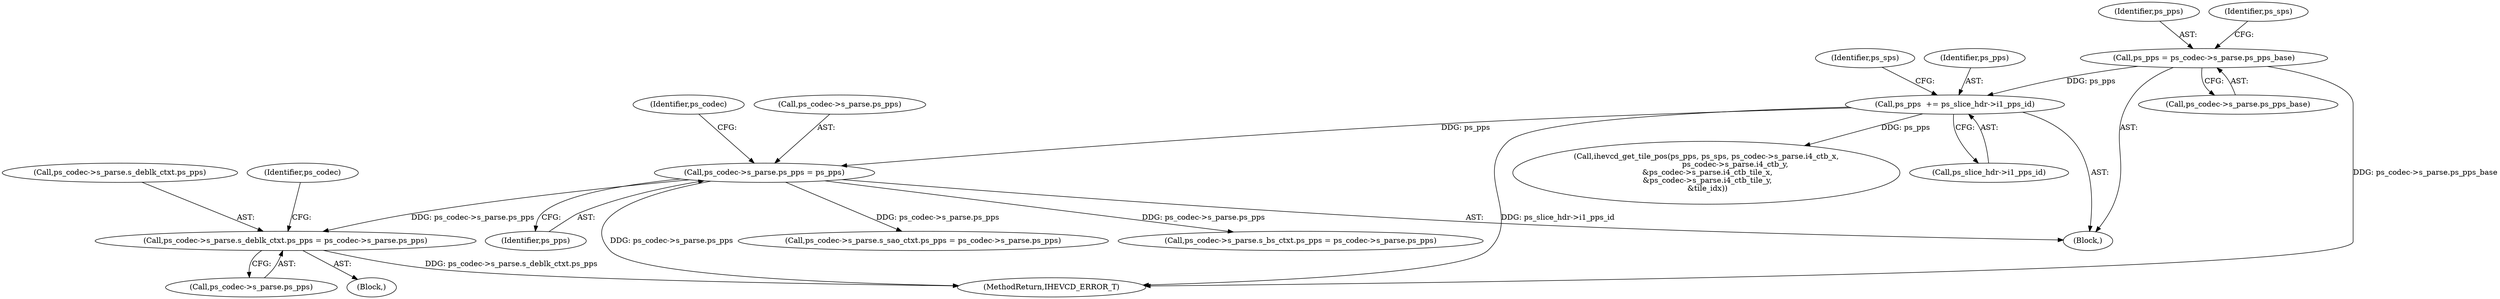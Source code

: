 digraph "0_Android_bcfc7124f6ef9f1ec128fb2e90de774a5b33d199_0@pointer" {
"1004948" [label="(Call,ps_codec->s_parse.s_deblk_ctxt.ps_pps = ps_codec->s_parse.ps_pps)"];
"1000332" [label="(Call,ps_codec->s_parse.ps_pps = ps_pps)"];
"1000246" [label="(Call,ps_pps  += ps_slice_hdr->i1_pps_id)"];
"1000221" [label="(Call,ps_pps = ps_codec->s_parse.ps_pps_base)"];
"1005079" [label="(MethodReturn,IHEVCD_ERROR_T)"];
"1000246" [label="(Call,ps_pps  += ps_slice_hdr->i1_pps_id)"];
"1004948" [label="(Call,ps_codec->s_parse.s_deblk_ctxt.ps_pps = ps_codec->s_parse.ps_pps)"];
"1000353" [label="(Call,ihevcd_get_tile_pos(ps_pps, ps_sps, ps_codec->s_parse.i4_ctb_x,\n                        ps_codec->s_parse.i4_ctb_y,\n &ps_codec->s_parse.i4_ctb_tile_x,\n &ps_codec->s_parse.i4_ctb_tile_y,\n &tile_idx))"];
"1005009" [label="(Call,ps_codec->s_parse.s_sao_ctxt.ps_pps = ps_codec->s_parse.ps_pps)"];
"1000332" [label="(Call,ps_codec->s_parse.ps_pps = ps_pps)"];
"1000223" [label="(Call,ps_codec->s_parse.ps_pps_base)"];
"1003824" [label="(Call,ps_codec->s_parse.s_bs_ctxt.ps_pps = ps_codec->s_parse.ps_pps)"];
"1000222" [label="(Identifier,ps_pps)"];
"1000229" [label="(Identifier,ps_sps)"];
"1000252" [label="(Identifier,ps_sps)"];
"1000221" [label="(Call,ps_pps = ps_codec->s_parse.ps_pps_base)"];
"1000342" [label="(Identifier,ps_codec)"];
"1004949" [label="(Call,ps_codec->s_parse.s_deblk_ctxt.ps_pps)"];
"1000333" [label="(Call,ps_codec->s_parse.ps_pps)"];
"1004965" [label="(Identifier,ps_codec)"];
"1000248" [label="(Call,ps_slice_hdr->i1_pps_id)"];
"1000247" [label="(Identifier,ps_pps)"];
"1004956" [label="(Call,ps_codec->s_parse.ps_pps)"];
"1000338" [label="(Identifier,ps_pps)"];
"1004787" [label="(Block,)"];
"1000190" [label="(Block,)"];
"1004948" -> "1004787"  [label="AST: "];
"1004948" -> "1004956"  [label="CFG: "];
"1004949" -> "1004948"  [label="AST: "];
"1004956" -> "1004948"  [label="AST: "];
"1004965" -> "1004948"  [label="CFG: "];
"1004948" -> "1005079"  [label="DDG: ps_codec->s_parse.s_deblk_ctxt.ps_pps"];
"1000332" -> "1004948"  [label="DDG: ps_codec->s_parse.ps_pps"];
"1000332" -> "1000190"  [label="AST: "];
"1000332" -> "1000338"  [label="CFG: "];
"1000333" -> "1000332"  [label="AST: "];
"1000338" -> "1000332"  [label="AST: "];
"1000342" -> "1000332"  [label="CFG: "];
"1000332" -> "1005079"  [label="DDG: ps_codec->s_parse.ps_pps"];
"1000246" -> "1000332"  [label="DDG: ps_pps"];
"1000332" -> "1003824"  [label="DDG: ps_codec->s_parse.ps_pps"];
"1000332" -> "1005009"  [label="DDG: ps_codec->s_parse.ps_pps"];
"1000246" -> "1000190"  [label="AST: "];
"1000246" -> "1000248"  [label="CFG: "];
"1000247" -> "1000246"  [label="AST: "];
"1000248" -> "1000246"  [label="AST: "];
"1000252" -> "1000246"  [label="CFG: "];
"1000246" -> "1005079"  [label="DDG: ps_slice_hdr->i1_pps_id"];
"1000221" -> "1000246"  [label="DDG: ps_pps"];
"1000246" -> "1000353"  [label="DDG: ps_pps"];
"1000221" -> "1000190"  [label="AST: "];
"1000221" -> "1000223"  [label="CFG: "];
"1000222" -> "1000221"  [label="AST: "];
"1000223" -> "1000221"  [label="AST: "];
"1000229" -> "1000221"  [label="CFG: "];
"1000221" -> "1005079"  [label="DDG: ps_codec->s_parse.ps_pps_base"];
}
